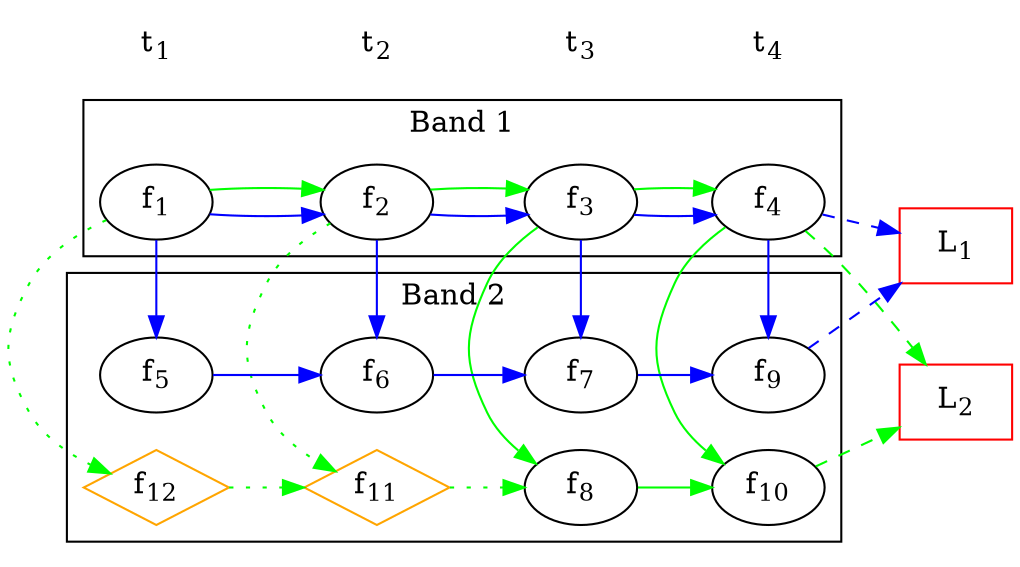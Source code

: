 digraph one2many {
    rankdir=LR;
    f1 [label=<f<SUB>1</SUB>>];
    f2 [label=<f<SUB>2</SUB>>];
    f3 [label=<f<SUB>3</SUB>>];
    f4 [label=<f<SUB>4</SUB>>];
    f5 [label=<f<SUB>5</SUB>>];
    f6 [label=<f<SUB>6</SUB>>];
    f7 [label=<f<SUB>7</SUB>>];
    f8 [label=<f<SUB>8</SUB>>];
    f9 [label=<f<SUB>9</SUB>>];
    f10 [label=<f<SUB>10</SUB>>];
    f11 [label=<f<SUB>11</SUB>>, shape=diamond, color=orange, style=""];
    f12 [label=<f<SUB>12</SUB>>, shape=diamond, color=orange, style=""];

    subgraph cluster0 {
        node [style=filled,color=white];
        f1 -> f2 -> f3 -> f4 [color=blue];
        f1 -> f2 -> f3 -> f4 [color=green];
        label = "Band 1";
    }
    subgraph cluster1 {
        rank = min;
        node [style=filled];
        f5 -> f6 -> f7 -> f9 [color=blue];
        f8 -> f10 [color=green];
        f12 -> f11 -> f8 [color=green, style=dotted];
        label = "Band 2";
    }
    edge[color=blue, constraint=false];
    f1 -> f5;
    f2 -> f6;
    f3 -> f7;
    f4 -> f9;
    edge[color=green, constraint=false];
    f3 -> f8;
    f4 -> f10;
    f1 -> f12 [style=dotted];
    f2 -> f11 [style=dotted];
    edge[constraint=true];

    f4 -> l1 [style=dashed, color=blue];
    f9 -> l1 [style=dashed, color=blue];
    l1[label=<L<SUB>1</SUB>>, shape=box, color=red];
    f4 -> l2 [style=dashed, color=green];
    f10 -> l2 [style=dashed, color=green];
    l2[label=<L<SUB>2</SUB>>, shape=box, color=red];

    node[shape=none];
    edge[style=invis];
    t1 [label=<t<SUB>1</SUB>>];
    t2 [label=<t<SUB>2</SUB>>];
    t3 [label=<t<SUB>3</SUB>>];
    t4 [label=<t<SUB>4</SUB>>];
    t1 -> t2 -> t3 -> t4;
}
